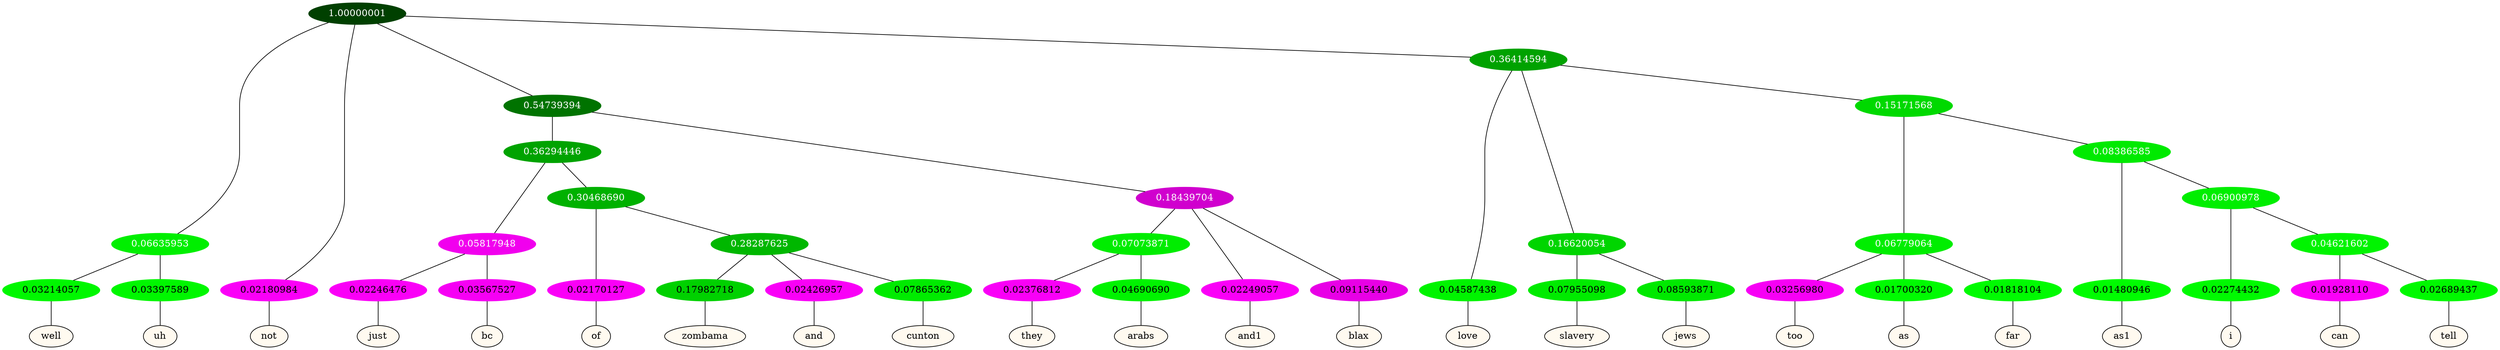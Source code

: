graph {
	node [format=png height=0.15 nodesep=0.001 ordering=out overlap=prism overlap_scaling=0.01 ranksep=0.001 ratio=0.2 style=filled width=0.15]
	{
		rank=same
		a_w_5 [label=well color=black fillcolor=floralwhite style="filled,solid"]
		a_w_6 [label=uh color=black fillcolor=floralwhite style="filled,solid"]
		a_w_2 [label=not color=black fillcolor=floralwhite style="filled,solid"]
		a_w_21 [label=just color=black fillcolor=floralwhite style="filled,solid"]
		a_w_22 [label=bc color=black fillcolor=floralwhite style="filled,solid"]
		a_w_23 [label=of color=black fillcolor=floralwhite style="filled,solid"]
		a_w_32 [label=zombama color=black fillcolor=floralwhite style="filled,solid"]
		a_w_33 [label=and color=black fillcolor=floralwhite style="filled,solid"]
		a_w_34 [label=cunton color=black fillcolor=floralwhite style="filled,solid"]
		a_w_25 [label=they color=black fillcolor=floralwhite style="filled,solid"]
		a_w_26 [label=arabs color=black fillcolor=floralwhite style="filled,solid"]
		a_w_15 [label=and1 color=black fillcolor=floralwhite style="filled,solid"]
		a_w_16 [label=blax color=black fillcolor=floralwhite style="filled,solid"]
		a_w_9 [label=love color=black fillcolor=floralwhite style="filled,solid"]
		a_w_17 [label=slavery color=black fillcolor=floralwhite style="filled,solid"]
		a_w_18 [label=jews color=black fillcolor=floralwhite style="filled,solid"]
		a_w_27 [label=too color=black fillcolor=floralwhite style="filled,solid"]
		a_w_28 [label=as color=black fillcolor=floralwhite style="filled,solid"]
		a_w_29 [label=far color=black fillcolor=floralwhite style="filled,solid"]
		a_w_30 [label=as1 color=black fillcolor=floralwhite style="filled,solid"]
		a_w_35 [label=i color=black fillcolor=floralwhite style="filled,solid"]
		a_w_37 [label=can color=black fillcolor=floralwhite style="filled,solid"]
		a_w_38 [label=tell color=black fillcolor=floralwhite style="filled,solid"]
	}
	a_n_5 -- a_w_5
	a_n_6 -- a_w_6
	a_n_2 -- a_w_2
	a_n_21 -- a_w_21
	a_n_22 -- a_w_22
	a_n_23 -- a_w_23
	a_n_32 -- a_w_32
	a_n_33 -- a_w_33
	a_n_34 -- a_w_34
	a_n_25 -- a_w_25
	a_n_26 -- a_w_26
	a_n_15 -- a_w_15
	a_n_16 -- a_w_16
	a_n_9 -- a_w_9
	a_n_17 -- a_w_17
	a_n_18 -- a_w_18
	a_n_27 -- a_w_27
	a_n_28 -- a_w_28
	a_n_29 -- a_w_29
	a_n_30 -- a_w_30
	a_n_35 -- a_w_35
	a_n_37 -- a_w_37
	a_n_38 -- a_w_38
	{
		rank=same
		a_n_5 [label=0.03214057 color="0.334 1.000 0.968" fontcolor=black]
		a_n_6 [label=0.03397589 color="0.334 1.000 0.966" fontcolor=black]
		a_n_2 [label=0.02180984 color="0.835 1.000 0.978" fontcolor=black]
		a_n_21 [label=0.02246476 color="0.835 1.000 0.978" fontcolor=black]
		a_n_22 [label=0.03567527 color="0.835 1.000 0.964" fontcolor=black]
		a_n_23 [label=0.02170127 color="0.835 1.000 0.978" fontcolor=black]
		a_n_32 [label=0.17982718 color="0.334 1.000 0.820" fontcolor=black]
		a_n_33 [label=0.02426957 color="0.835 1.000 0.976" fontcolor=black]
		a_n_34 [label=0.07865362 color="0.334 1.000 0.921" fontcolor=black]
		a_n_25 [label=0.02376812 color="0.835 1.000 0.976" fontcolor=black]
		a_n_26 [label=0.04690690 color="0.334 1.000 0.953" fontcolor=black]
		a_n_15 [label=0.02249057 color="0.835 1.000 0.978" fontcolor=black]
		a_n_16 [label=0.09115440 color="0.835 1.000 0.909" fontcolor=black]
		a_n_9 [label=0.04587438 color="0.334 1.000 0.954" fontcolor=black]
		a_n_17 [label=0.07955098 color="0.334 1.000 0.920" fontcolor=black]
		a_n_18 [label=0.08593871 color="0.334 1.000 0.914" fontcolor=black]
		a_n_27 [label=0.03256980 color="0.835 1.000 0.967" fontcolor=black]
		a_n_28 [label=0.01700320 color="0.334 1.000 0.983" fontcolor=black]
		a_n_29 [label=0.01818104 color="0.334 1.000 0.982" fontcolor=black]
		a_n_30 [label=0.01480946 color="0.334 1.000 0.985" fontcolor=black]
		a_n_35 [label=0.02274432 color="0.334 1.000 0.977" fontcolor=black]
		a_n_37 [label=0.01928110 color="0.835 1.000 0.981" fontcolor=black]
		a_n_38 [label=0.02689437 color="0.334 1.000 0.973" fontcolor=black]
	}
	a_n_0 [label=1.00000001 color="0.334 1.000 0.250" fontcolor=grey99]
	a_n_1 [label=0.06635953 color="0.334 1.000 0.934" fontcolor=grey99]
	a_n_0 -- a_n_1
	a_n_0 -- a_n_2
	a_n_3 [label=0.54739394 color="0.334 1.000 0.453" fontcolor=grey99]
	a_n_0 -- a_n_3
	a_n_4 [label=0.36414594 color="0.334 1.000 0.636" fontcolor=grey99]
	a_n_0 -- a_n_4
	a_n_1 -- a_n_5
	a_n_1 -- a_n_6
	a_n_7 [label=0.36294446 color="0.334 1.000 0.637" fontcolor=grey99]
	a_n_3 -- a_n_7
	a_n_8 [label=0.18439704 color="0.835 1.000 0.816" fontcolor=grey99]
	a_n_3 -- a_n_8
	a_n_4 -- a_n_9
	a_n_10 [label=0.16620054 color="0.334 1.000 0.834" fontcolor=grey99]
	a_n_4 -- a_n_10
	a_n_11 [label=0.15171568 color="0.334 1.000 0.848" fontcolor=grey99]
	a_n_4 -- a_n_11
	a_n_12 [label=0.05817948 color="0.835 1.000 0.942" fontcolor=grey99]
	a_n_7 -- a_n_12
	a_n_13 [label=0.30468690 color="0.334 1.000 0.695" fontcolor=grey99]
	a_n_7 -- a_n_13
	a_n_14 [label=0.07073871 color="0.334 1.000 0.929" fontcolor=grey99]
	a_n_8 -- a_n_14
	a_n_8 -- a_n_15
	a_n_8 -- a_n_16
	a_n_10 -- a_n_17
	a_n_10 -- a_n_18
	a_n_19 [label=0.06779064 color="0.334 1.000 0.932" fontcolor=grey99]
	a_n_11 -- a_n_19
	a_n_20 [label=0.08386585 color="0.334 1.000 0.916" fontcolor=grey99]
	a_n_11 -- a_n_20
	a_n_12 -- a_n_21
	a_n_12 -- a_n_22
	a_n_13 -- a_n_23
	a_n_24 [label=0.28287625 color="0.334 1.000 0.717" fontcolor=grey99]
	a_n_13 -- a_n_24
	a_n_14 -- a_n_25
	a_n_14 -- a_n_26
	a_n_19 -- a_n_27
	a_n_19 -- a_n_28
	a_n_19 -- a_n_29
	a_n_20 -- a_n_30
	a_n_31 [label=0.06900978 color="0.334 1.000 0.931" fontcolor=grey99]
	a_n_20 -- a_n_31
	a_n_24 -- a_n_32
	a_n_24 -- a_n_33
	a_n_24 -- a_n_34
	a_n_31 -- a_n_35
	a_n_36 [label=0.04621602 color="0.334 1.000 0.954" fontcolor=grey99]
	a_n_31 -- a_n_36
	a_n_36 -- a_n_37
	a_n_36 -- a_n_38
}
